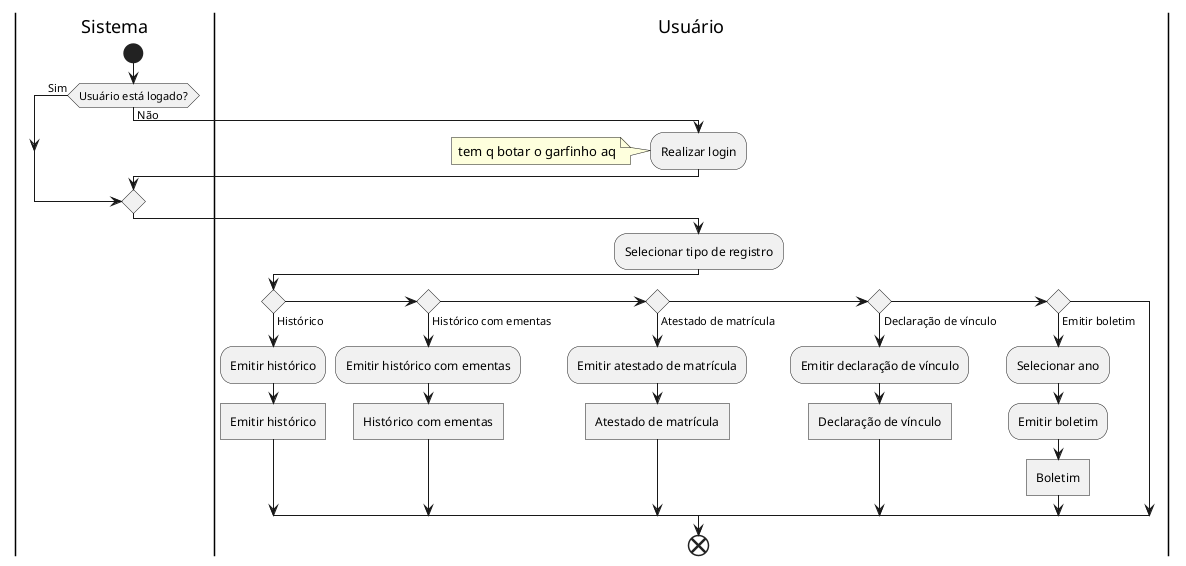 @startuml emitir registros

|Sistema|
start
if (Usuário está logado?) then (Não) 
|Usuário|
:Realizar login;
note left: tem q botar o garfinho aq
else (Sim)
endif 

:Selecionar tipo de registro;
if () then (Histórico)
:Emitir histórico;
:Emitir histórico]
else if () then (Histórico com ementas)
:Emitir histórico com ementas;
:Histórico com ementas]
else if () then (Atestado de matrícula)
:Emitir atestado de matrícula;
:Atestado de matrícula]
else if () then (Declaração de vínculo)
:Emitir declaração de vínculo;
:Declaração de vínculo]
else if () then (Emitir boletim)
:Selecionar ano;
:Emitir boletim;
:Boletim]
endif 

end

@enduml